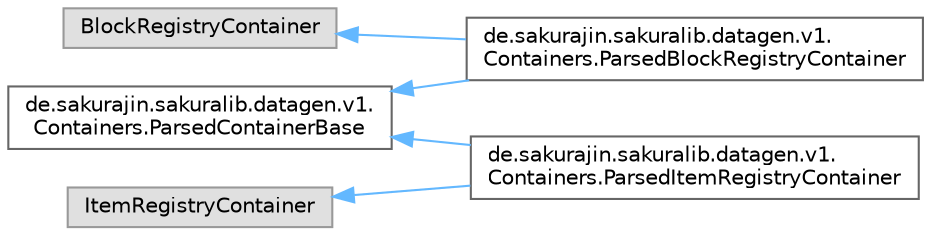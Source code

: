 digraph "Graphical Class Hierarchy"
{
 // LATEX_PDF_SIZE
  bgcolor="transparent";
  edge [fontname=Helvetica,fontsize=10,labelfontname=Helvetica,labelfontsize=10];
  node [fontname=Helvetica,fontsize=10,shape=box,height=0.2,width=0.4];
  rankdir="LR";
  Node0 [label="de.sakurajin.sakuralib.datagen.v1.\lContainers.ParsedContainerBase",height=0.2,width=0.4,color="grey40", fillcolor="white", style="filled",URL="$classde_1_1sakurajin_1_1sakuralib_1_1datagen_1_1v1_1_1Containers_1_1ParsedContainerBase.html",tooltip="The base class to automatically parse all items and blocks in a class."];
  Node0 -> Node1 [dir="back",color="steelblue1",style="solid"];
  Node1 [label="de.sakurajin.sakuralib.datagen.v1.\lContainers.ParsedBlockRegistryContainer",height=0.2,width=0.4,color="grey40", fillcolor="white", style="filled",URL="$classde_1_1sakurajin_1_1sakuralib_1_1datagen_1_1v1_1_1Containers_1_1ParsedBlockRegistryContainer.html",tooltip="A ParsedBlockRegistryContainer is a Block Registry Container that works with the DatagenAPI."];
  Node0 -> Node3 [dir="back",color="steelblue1",style="solid"];
  Node3 [label="de.sakurajin.sakuralib.datagen.v1.\lContainers.ParsedItemRegistryContainer",height=0.2,width=0.4,color="grey40", fillcolor="white", style="filled",URL="$classde_1_1sakurajin_1_1sakuralib_1_1datagen_1_1v1_1_1Containers_1_1ParsedItemRegistryContainer.html",tooltip="A ParsedItemRegistryContainer is a Item Registry Container that works with the DatagenAPI."];
  Node2 [label="BlockRegistryContainer",height=0.2,width=0.4,color="grey60", fillcolor="#E0E0E0", style="filled",tooltip=" "];
  Node2 -> Node1 [dir="back",color="steelblue1",style="solid"];
  Node4 [label="ItemRegistryContainer",height=0.2,width=0.4,color="grey60", fillcolor="#E0E0E0", style="filled",tooltip=" "];
  Node4 -> Node3 [dir="back",color="steelblue1",style="solid"];
}
